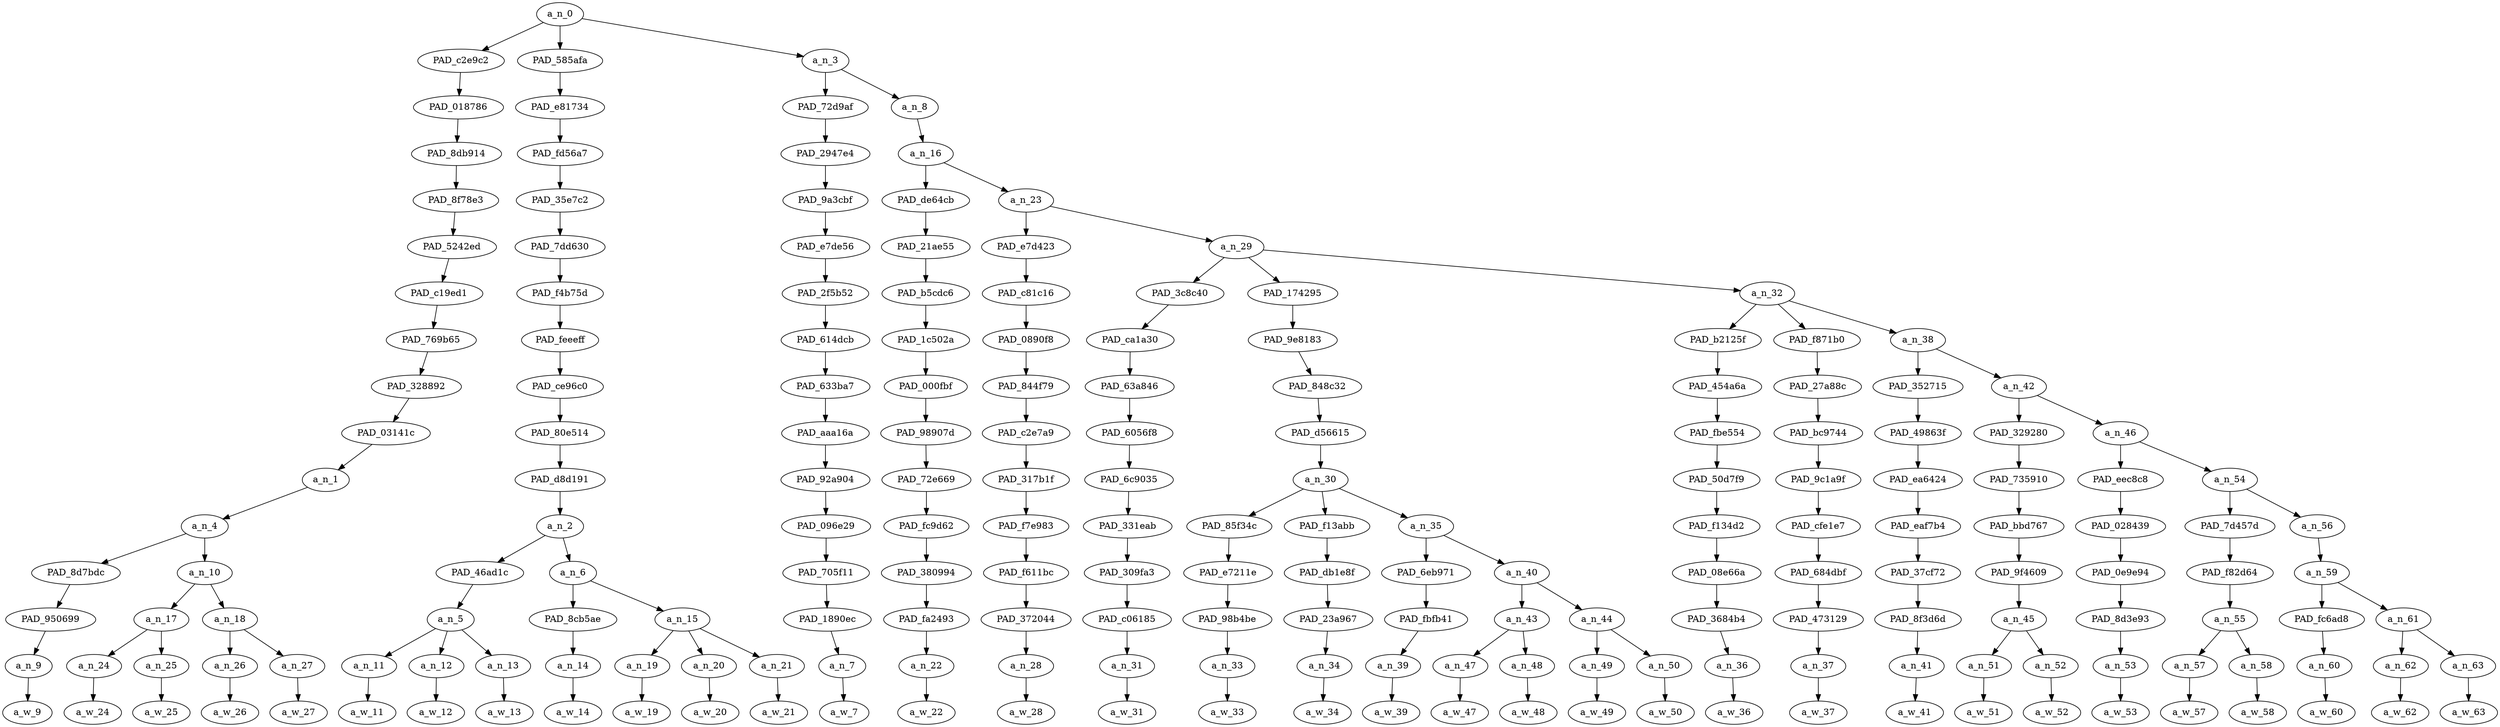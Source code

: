 strict digraph "" {
	a_n_0	[div_dir=1,
		index=0,
		level=15,
		pos="7.456958912037037,15!",
		text_span="[0, 1, 2, 3, 4, 5, 6, 7, 8, 9, 10, 11, 12, 13, 14, 15, 16, 17, 18, 19, 20, 21, 22, 23, 24, 25, 26, 27, 28, 29, 30, 31, 32, 33]",
		value=0.99999999];
	PAD_c2e9c2	[div_dir=1,
		index=0,
		level=14,
		pos="1.25,14!",
		text_span="[0, 1, 2, 3, 4]",
		value=0.24969123];
	a_n_0 -> PAD_c2e9c2;
	PAD_585afa	[div_dir=1,
		index=1,
		level=14,
		pos="7.5,14!",
		text_span="[5, 6, 7, 8, 9, 10, 11]",
		value=0.21909035];
	a_n_0 -> PAD_585afa;
	a_n_3	[div_dir=1,
		index=2,
		level=14,
		pos="13.62087673611111,14!",
		text_span="[12, 13, 14, 15, 16, 17, 18, 19, 20, 21, 22, 23, 24, 25, 26, 27, 28, 29, 30, 31, 32, 33]",
		value=0.53075594];
	a_n_0 -> a_n_3;
	PAD_018786	[div_dir=1,
		index=0,
		level=13,
		pos="1.25,13!",
		text_span="[0, 1, 2, 3, 4]",
		value=0.24969123];
	PAD_c2e9c2 -> PAD_018786;
	PAD_8db914	[div_dir=1,
		index=0,
		level=12,
		pos="1.25,12!",
		text_span="[0, 1, 2, 3, 4]",
		value=0.24969123];
	PAD_018786 -> PAD_8db914;
	PAD_8f78e3	[div_dir=1,
		index=0,
		level=11,
		pos="1.25,11!",
		text_span="[0, 1, 2, 3, 4]",
		value=0.24969123];
	PAD_8db914 -> PAD_8f78e3;
	PAD_5242ed	[div_dir=1,
		index=0,
		level=10,
		pos="1.25,10!",
		text_span="[0, 1, 2, 3, 4]",
		value=0.24969123];
	PAD_8f78e3 -> PAD_5242ed;
	PAD_c19ed1	[div_dir=1,
		index=0,
		level=9,
		pos="1.25,9!",
		text_span="[0, 1, 2, 3, 4]",
		value=0.24969123];
	PAD_5242ed -> PAD_c19ed1;
	PAD_769b65	[div_dir=1,
		index=0,
		level=8,
		pos="1.25,8!",
		text_span="[0, 1, 2, 3, 4]",
		value=0.24969123];
	PAD_c19ed1 -> PAD_769b65;
	PAD_328892	[div_dir=1,
		index=0,
		level=7,
		pos="1.25,7!",
		text_span="[0, 1, 2, 3, 4]",
		value=0.24969123];
	PAD_769b65 -> PAD_328892;
	PAD_03141c	[div_dir=1,
		index=0,
		level=6,
		pos="1.25,6!",
		text_span="[0, 1, 2, 3, 4]",
		value=0.24969123];
	PAD_328892 -> PAD_03141c;
	a_n_1	[div_dir=1,
		index=0,
		level=5,
		pos="1.25,5!",
		text_span="[0, 1, 2, 3, 4]",
		value=0.24969123];
	PAD_03141c -> a_n_1;
	a_n_4	[div_dir=1,
		index=0,
		level=4,
		pos="1.25,4!",
		text_span="[0, 1, 2, 3, 4]",
		value=0.24921751];
	a_n_1 -> a_n_4;
	PAD_8d7bdc	[div_dir=1,
		index=0,
		level=3,
		pos="0.0,3!",
		text_span="[0]",
		value=0.07794609];
	a_n_4 -> PAD_8d7bdc;
	a_n_10	[div_dir=1,
		index=1,
		level=3,
		pos="2.5,3!",
		text_span="[1, 2, 3, 4]",
		value=0.17079771];
	a_n_4 -> a_n_10;
	PAD_950699	[div_dir=1,
		index=0,
		level=2,
		pos="0.0,2!",
		text_span="[0]",
		value=0.07794609];
	PAD_8d7bdc -> PAD_950699;
	a_n_9	[div_dir=1,
		index=0,
		level=1,
		pos="0.0,1!",
		text_span="[0]",
		value=0.07794609];
	PAD_950699 -> a_n_9;
	a_w_9	[div_dir=0,
		index=0,
		level=0,
		pos="0,0!",
		text_span="[0]",
		value=fuck];
	a_n_9 -> a_w_9;
	a_n_17	[div_dir=1,
		index=1,
		level=2,
		pos="1.5,2!",
		text_span="[1, 2]",
		value=0.07197349];
	a_n_10 -> a_n_17;
	a_n_18	[div_dir=-1,
		index=2,
		level=2,
		pos="3.5,2!",
		text_span="[3, 4]",
		value=0.09875149];
	a_n_10 -> a_n_18;
	a_n_24	[div_dir=1,
		index=1,
		level=1,
		pos="1.0,1!",
		text_span="[1]",
		value=0.03523881];
	a_n_17 -> a_n_24;
	a_n_25	[div_dir=1,
		index=2,
		level=1,
		pos="2.0,1!",
		text_span="[2]",
		value=0.03653376];
	a_n_17 -> a_n_25;
	a_w_24	[div_dir=0,
		index=1,
		level=0,
		pos="1,0!",
		text_span="[1]",
		value=a];
	a_n_24 -> a_w_24;
	a_w_25	[div_dir=0,
		index=2,
		level=0,
		pos="2,0!",
		text_span="[2]",
		value=bunch];
	a_n_25 -> a_w_25;
	a_n_26	[div_dir=1,
		index=3,
		level=1,
		pos="3.0,1!",
		text_span="[3]",
		value=0.02522884];
	a_n_18 -> a_n_26;
	a_n_27	[div_dir=-1,
		index=4,
		level=1,
		pos="4.0,1!",
		text_span="[4]",
		value=0.07342052];
	a_n_18 -> a_n_27;
	a_w_26	[div_dir=0,
		index=3,
		level=0,
		pos="3,0!",
		text_span="[3]",
		value=of];
	a_n_26 -> a_w_26;
	a_w_27	[div_dir=0,
		index=4,
		level=0,
		pos="4,0!",
		text_span="[4]",
		value=amnesty];
	a_n_27 -> a_w_27;
	PAD_e81734	[div_dir=1,
		index=1,
		level=13,
		pos="7.5,13!",
		text_span="[5, 6, 7, 8, 9, 10, 11]",
		value=0.21909035];
	PAD_585afa -> PAD_e81734;
	PAD_fd56a7	[div_dir=1,
		index=1,
		level=12,
		pos="7.5,12!",
		text_span="[5, 6, 7, 8, 9, 10, 11]",
		value=0.21909035];
	PAD_e81734 -> PAD_fd56a7;
	PAD_35e7c2	[div_dir=1,
		index=1,
		level=11,
		pos="7.5,11!",
		text_span="[5, 6, 7, 8, 9, 10, 11]",
		value=0.21909035];
	PAD_fd56a7 -> PAD_35e7c2;
	PAD_7dd630	[div_dir=1,
		index=1,
		level=10,
		pos="7.5,10!",
		text_span="[5, 6, 7, 8, 9, 10, 11]",
		value=0.21909035];
	PAD_35e7c2 -> PAD_7dd630;
	PAD_f4b75d	[div_dir=1,
		index=1,
		level=9,
		pos="7.5,9!",
		text_span="[5, 6, 7, 8, 9, 10, 11]",
		value=0.21909035];
	PAD_7dd630 -> PAD_f4b75d;
	PAD_feeeff	[div_dir=1,
		index=1,
		level=8,
		pos="7.5,8!",
		text_span="[5, 6, 7, 8, 9, 10, 11]",
		value=0.21909035];
	PAD_f4b75d -> PAD_feeeff;
	PAD_ce96c0	[div_dir=1,
		index=1,
		level=7,
		pos="7.5,7!",
		text_span="[5, 6, 7, 8, 9, 10, 11]",
		value=0.21909035];
	PAD_feeeff -> PAD_ce96c0;
	PAD_80e514	[div_dir=1,
		index=1,
		level=6,
		pos="7.5,6!",
		text_span="[5, 6, 7, 8, 9, 10, 11]",
		value=0.21909035];
	PAD_ce96c0 -> PAD_80e514;
	PAD_d8d191	[div_dir=1,
		index=1,
		level=5,
		pos="7.5,5!",
		text_span="[5, 6, 7, 8, 9, 10, 11]",
		value=0.21909035];
	PAD_80e514 -> PAD_d8d191;
	a_n_2	[div_dir=1,
		index=1,
		level=4,
		pos="7.5,4!",
		text_span="[5, 6, 7, 8, 9, 10, 11]",
		value=0.21909035];
	PAD_d8d191 -> a_n_2;
	PAD_46ad1c	[div_dir=1,
		index=2,
		level=3,
		pos="6.0,3!",
		text_span="[5, 6, 7]",
		value=0.07296646];
	a_n_2 -> PAD_46ad1c;
	a_n_6	[div_dir=1,
		index=3,
		level=3,
		pos="9.0,3!",
		text_span="[8, 9, 10, 11]",
		value=0.14599807];
	a_n_2 -> a_n_6;
	a_n_5	[div_dir=1,
		index=3,
		level=2,
		pos="6.0,2!",
		text_span="[5, 6, 7]",
		value=0.07296646];
	PAD_46ad1c -> a_n_5;
	a_n_11	[div_dir=1,
		index=5,
		level=1,
		pos="5.0,1!",
		text_span="[5]",
		value=0.03091309];
	a_n_5 -> a_n_11;
	a_n_12	[div_dir=1,
		index=6,
		level=1,
		pos="6.0,1!",
		text_span="[6]",
		value=0.02243688];
	a_n_5 -> a_n_12;
	a_n_13	[div_dir=1,
		index=7,
		level=1,
		pos="7.0,1!",
		text_span="[7]",
		value=0.01947498];
	a_n_5 -> a_n_13;
	a_w_11	[div_dir=0,
		index=5,
		level=0,
		pos="5,0!",
		text_span="[5]",
		value=every];
	a_n_11 -> a_w_11;
	a_w_12	[div_dir=0,
		index=6,
		level=0,
		pos="6,0!",
		text_span="[6]",
		value=last];
	a_n_12 -> a_w_12;
	a_w_13	[div_dir=0,
		index=7,
		level=0,
		pos="7,0!",
		text_span="[7]",
		value=one];
	a_n_13 -> a_w_13;
	PAD_8cb5ae	[div_dir=1,
		index=4,
		level=2,
		pos="8.0,2!",
		text_span="[8]",
		value=0.01568488];
	a_n_6 -> PAD_8cb5ae;
	a_n_15	[div_dir=-1,
		index=5,
		level=2,
		pos="10.0,2!",
		text_span="[9, 10, 11]",
		value=0.13027298];
	a_n_6 -> a_n_15;
	a_n_14	[div_dir=1,
		index=8,
		level=1,
		pos="8.0,1!",
		text_span="[8]",
		value=0.01568488];
	PAD_8cb5ae -> a_n_14;
	a_w_14	[div_dir=0,
		index=8,
		level=0,
		pos="8,0!",
		text_span="[8]",
		value=of1];
	a_n_14 -> a_w_14;
	a_n_19	[div_dir=1,
		index=9,
		level=1,
		pos="9.0,1!",
		text_span="[9]",
		value=0.02440621];
	a_n_15 -> a_n_19;
	a_n_20	[div_dir=-1,
		index=10,
		level=1,
		pos="10.0,1!",
		text_span="[10]",
		value=0.04513025];
	a_n_15 -> a_n_20;
	a_n_21	[div_dir=-1,
		index=11,
		level=1,
		pos="11.0,1!",
		text_span="[11]",
		value=0.06070798];
	a_n_15 -> a_n_21;
	a_w_19	[div_dir=0,
		index=9,
		level=0,
		pos="9,0!",
		text_span="[9]",
		value=these];
	a_n_19 -> a_w_19;
	a_w_20	[div_dir=0,
		index=10,
		level=0,
		pos="10,0!",
		text_span="[10]",
		value=illegal];
	a_n_20 -> a_w_20;
	a_w_21	[div_dir=0,
		index=11,
		level=0,
		pos="11,0!",
		text_span="[11]",
		value=immigrants];
	a_n_21 -> a_w_21;
	PAD_72d9af	[div_dir=1,
		index=2,
		level=13,
		pos="12.0,13!",
		text_span="[12]",
		value=0.02478937];
	a_n_3 -> PAD_72d9af;
	a_n_8	[div_dir=1,
		index=3,
		level=13,
		pos="15.241753472222221,13!",
		text_span="[13, 14, 15, 16, 17, 18, 19, 20, 21, 22, 23, 24, 25, 26, 27, 28, 29, 30, 31, 32, 33]",
		value=0.50568304];
	a_n_3 -> a_n_8;
	PAD_2947e4	[div_dir=1,
		index=2,
		level=12,
		pos="12.0,12!",
		text_span="[12]",
		value=0.02478937];
	PAD_72d9af -> PAD_2947e4;
	PAD_9a3cbf	[div_dir=1,
		index=2,
		level=11,
		pos="12.0,11!",
		text_span="[12]",
		value=0.02478937];
	PAD_2947e4 -> PAD_9a3cbf;
	PAD_e7de56	[div_dir=1,
		index=2,
		level=10,
		pos="12.0,10!",
		text_span="[12]",
		value=0.02478937];
	PAD_9a3cbf -> PAD_e7de56;
	PAD_2f5b52	[div_dir=1,
		index=2,
		level=9,
		pos="12.0,9!",
		text_span="[12]",
		value=0.02478937];
	PAD_e7de56 -> PAD_2f5b52;
	PAD_614dcb	[div_dir=1,
		index=2,
		level=8,
		pos="12.0,8!",
		text_span="[12]",
		value=0.02478937];
	PAD_2f5b52 -> PAD_614dcb;
	PAD_633ba7	[div_dir=1,
		index=2,
		level=7,
		pos="12.0,7!",
		text_span="[12]",
		value=0.02478937];
	PAD_614dcb -> PAD_633ba7;
	PAD_aaa16a	[div_dir=1,
		index=2,
		level=6,
		pos="12.0,6!",
		text_span="[12]",
		value=0.02478937];
	PAD_633ba7 -> PAD_aaa16a;
	PAD_92a904	[div_dir=1,
		index=2,
		level=5,
		pos="12.0,5!",
		text_span="[12]",
		value=0.02478937];
	PAD_aaa16a -> PAD_92a904;
	PAD_096e29	[div_dir=1,
		index=2,
		level=4,
		pos="12.0,4!",
		text_span="[12]",
		value=0.02478937];
	PAD_92a904 -> PAD_096e29;
	PAD_705f11	[div_dir=1,
		index=4,
		level=3,
		pos="12.0,3!",
		text_span="[12]",
		value=0.02478937];
	PAD_096e29 -> PAD_705f11;
	PAD_1890ec	[div_dir=1,
		index=6,
		level=2,
		pos="12.0,2!",
		text_span="[12]",
		value=0.02478937];
	PAD_705f11 -> PAD_1890ec;
	a_n_7	[div_dir=1,
		index=12,
		level=1,
		pos="12.0,1!",
		text_span="[12]",
		value=0.02478937];
	PAD_1890ec -> a_n_7;
	a_w_7	[div_dir=0,
		index=12,
		level=0,
		pos="12,0!",
		text_span="[12]",
		value=need];
	a_n_7 -> a_w_7;
	a_n_16	[div_dir=1,
		index=3,
		level=12,
		pos="15.241753472222221,12!",
		text_span="[13, 14, 15, 16, 17, 18, 19, 20, 21, 22, 23, 24, 25, 26, 27, 28, 29, 30, 31, 32, 33]",
		value=0.50541356];
	a_n_8 -> a_n_16;
	PAD_de64cb	[div_dir=-1,
		index=3,
		level=11,
		pos="13.0,11!",
		text_span="[13]",
		value=0.01428097];
	a_n_16 -> PAD_de64cb;
	a_n_23	[div_dir=1,
		index=4,
		level=11,
		pos="17.483506944444443,11!",
		text_span="[14, 15, 16, 17, 18, 19, 20, 21, 22, 23, 24, 25, 26, 27, 28, 29, 30, 31, 32, 33]",
		value=0.49086310];
	a_n_16 -> a_n_23;
	PAD_21ae55	[div_dir=-1,
		index=3,
		level=10,
		pos="13.0,10!",
		text_span="[13]",
		value=0.01428097];
	PAD_de64cb -> PAD_21ae55;
	PAD_b5cdc6	[div_dir=-1,
		index=3,
		level=9,
		pos="13.0,9!",
		text_span="[13]",
		value=0.01428097];
	PAD_21ae55 -> PAD_b5cdc6;
	PAD_1c502a	[div_dir=-1,
		index=3,
		level=8,
		pos="13.0,8!",
		text_span="[13]",
		value=0.01428097];
	PAD_b5cdc6 -> PAD_1c502a;
	PAD_000fbf	[div_dir=-1,
		index=3,
		level=7,
		pos="13.0,7!",
		text_span="[13]",
		value=0.01428097];
	PAD_1c502a -> PAD_000fbf;
	PAD_98907d	[div_dir=-1,
		index=3,
		level=6,
		pos="13.0,6!",
		text_span="[13]",
		value=0.01428097];
	PAD_000fbf -> PAD_98907d;
	PAD_72e669	[div_dir=-1,
		index=3,
		level=5,
		pos="13.0,5!",
		text_span="[13]",
		value=0.01428097];
	PAD_98907d -> PAD_72e669;
	PAD_fc9d62	[div_dir=-1,
		index=3,
		level=4,
		pos="13.0,4!",
		text_span="[13]",
		value=0.01428097];
	PAD_72e669 -> PAD_fc9d62;
	PAD_380994	[div_dir=-1,
		index=5,
		level=3,
		pos="13.0,3!",
		text_span="[13]",
		value=0.01428097];
	PAD_fc9d62 -> PAD_380994;
	PAD_fa2493	[div_dir=-1,
		index=7,
		level=2,
		pos="13.0,2!",
		text_span="[13]",
		value=0.01428097];
	PAD_380994 -> PAD_fa2493;
	a_n_22	[div_dir=-1,
		index=13,
		level=1,
		pos="13.0,1!",
		text_span="[13]",
		value=0.01428097];
	PAD_fa2493 -> a_n_22;
	a_w_22	[div_dir=0,
		index=13,
		level=0,
		pos="13,0!",
		text_span="[13]",
		value=to];
	a_n_22 -> a_w_22;
	PAD_e7d423	[div_dir=-1,
		index=4,
		level=10,
		pos="14.0,10!",
		text_span="[14]",
		value=0.01550625];
	a_n_23 -> PAD_e7d423;
	a_n_29	[div_dir=1,
		index=5,
		level=10,
		pos="20.96701388888889,10!",
		text_span="[15, 16, 17, 18, 19, 20, 21, 22, 23, 24, 25, 26, 27, 28, 29, 30, 31, 32, 33]",
		value=0.47507710];
	a_n_23 -> a_n_29;
	PAD_c81c16	[div_dir=-1,
		index=4,
		level=9,
		pos="14.0,9!",
		text_span="[14]",
		value=0.01550625];
	PAD_e7d423 -> PAD_c81c16;
	PAD_0890f8	[div_dir=-1,
		index=4,
		level=8,
		pos="14.0,8!",
		text_span="[14]",
		value=0.01550625];
	PAD_c81c16 -> PAD_0890f8;
	PAD_844f79	[div_dir=-1,
		index=4,
		level=7,
		pos="14.0,7!",
		text_span="[14]",
		value=0.01550625];
	PAD_0890f8 -> PAD_844f79;
	PAD_c2e7a9	[div_dir=-1,
		index=4,
		level=6,
		pos="14.0,6!",
		text_span="[14]",
		value=0.01550625];
	PAD_844f79 -> PAD_c2e7a9;
	PAD_317b1f	[div_dir=-1,
		index=4,
		level=5,
		pos="14.0,5!",
		text_span="[14]",
		value=0.01550625];
	PAD_c2e7a9 -> PAD_317b1f;
	PAD_f7e983	[div_dir=-1,
		index=4,
		level=4,
		pos="14.0,4!",
		text_span="[14]",
		value=0.01550625];
	PAD_317b1f -> PAD_f7e983;
	PAD_f611bc	[div_dir=-1,
		index=6,
		level=3,
		pos="14.0,3!",
		text_span="[14]",
		value=0.01550625];
	PAD_f7e983 -> PAD_f611bc;
	PAD_372044	[div_dir=-1,
		index=8,
		level=2,
		pos="14.0,2!",
		text_span="[14]",
		value=0.01550625];
	PAD_f611bc -> PAD_372044;
	a_n_28	[div_dir=-1,
		index=14,
		level=1,
		pos="14.0,1!",
		text_span="[14]",
		value=0.01550625];
	PAD_372044 -> a_n_28;
	a_w_28	[div_dir=0,
		index=14,
		level=0,
		pos="14,0!",
		text_span="[14]",
		value=be];
	a_n_28 -> a_w_28;
	PAD_3c8c40	[div_dir=-1,
		index=6,
		level=9,
		pos="22.0,9!",
		text_span="[22]",
		value=0.01924400];
	a_n_29 -> PAD_3c8c40;
	PAD_174295	[div_dir=1,
		index=5,
		level=9,
		pos="16.416666666666668,9!",
		text_span="[15, 16, 17, 18, 19, 20, 21]",
		value=0.15344269];
	a_n_29 -> PAD_174295;
	a_n_32	[div_dir=1,
		index=7,
		level=9,
		pos="24.484375,9!",
		text_span="[23, 24, 25, 26, 27, 28, 29, 30, 31, 32, 33]",
		value=0.30210237];
	a_n_29 -> a_n_32;
	PAD_ca1a30	[div_dir=-1,
		index=6,
		level=8,
		pos="22.0,8!",
		text_span="[22]",
		value=0.01924400];
	PAD_3c8c40 -> PAD_ca1a30;
	PAD_63a846	[div_dir=-1,
		index=6,
		level=7,
		pos="22.0,7!",
		text_span="[22]",
		value=0.01924400];
	PAD_ca1a30 -> PAD_63a846;
	PAD_6056f8	[div_dir=-1,
		index=6,
		level=6,
		pos="22.0,6!",
		text_span="[22]",
		value=0.01924400];
	PAD_63a846 -> PAD_6056f8;
	PAD_6c9035	[div_dir=-1,
		index=6,
		level=5,
		pos="22.0,5!",
		text_span="[22]",
		value=0.01924400];
	PAD_6056f8 -> PAD_6c9035;
	PAD_331eab	[div_dir=-1,
		index=8,
		level=4,
		pos="22.0,4!",
		text_span="[22]",
		value=0.01924400];
	PAD_6c9035 -> PAD_331eab;
	PAD_309fa3	[div_dir=-1,
		index=11,
		level=3,
		pos="22.0,3!",
		text_span="[22]",
		value=0.01924400];
	PAD_331eab -> PAD_309fa3;
	PAD_c06185	[div_dir=-1,
		index=14,
		level=2,
		pos="22.0,2!",
		text_span="[22]",
		value=0.01924400];
	PAD_309fa3 -> PAD_c06185;
	a_n_31	[div_dir=-1,
		index=22,
		level=1,
		pos="22.0,1!",
		text_span="[22]",
		value=0.01924400];
	PAD_c06185 -> a_n_31;
	a_w_31	[div_dir=0,
		index=22,
		level=0,
		pos="22,0!",
		text_span="[22]",
		value=and];
	a_n_31 -> a_w_31;
	PAD_9e8183	[div_dir=1,
		index=5,
		level=8,
		pos="16.416666666666668,8!",
		text_span="[15, 16, 17, 18, 19, 20, 21]",
		value=0.15344269];
	PAD_174295 -> PAD_9e8183;
	PAD_848c32	[div_dir=1,
		index=5,
		level=7,
		pos="16.416666666666668,7!",
		text_span="[15, 16, 17, 18, 19, 20, 21]",
		value=0.15344269];
	PAD_9e8183 -> PAD_848c32;
	PAD_d56615	[div_dir=1,
		index=5,
		level=6,
		pos="16.416666666666668,6!",
		text_span="[15, 16, 17, 18, 19, 20, 21]",
		value=0.15344269];
	PAD_848c32 -> PAD_d56615;
	a_n_30	[div_dir=1,
		index=5,
		level=5,
		pos="16.416666666666668,5!",
		text_span="[15, 16, 17, 18, 19, 20, 21]",
		value=0.15344269];
	PAD_d56615 -> a_n_30;
	PAD_85f34c	[div_dir=1,
		index=5,
		level=4,
		pos="15.0,4!",
		text_span="[15]",
		value=0.02803295];
	a_n_30 -> PAD_85f34c;
	PAD_f13abb	[div_dir=1,
		index=6,
		level=4,
		pos="16.0,4!",
		text_span="[16]",
		value=0.01557528];
	a_n_30 -> PAD_f13abb;
	a_n_35	[div_dir=1,
		index=7,
		level=4,
		pos="18.25,4!",
		text_span="[17, 18, 19, 20, 21]",
		value=0.10972077];
	a_n_30 -> a_n_35;
	PAD_e7211e	[div_dir=1,
		index=7,
		level=3,
		pos="15.0,3!",
		text_span="[15]",
		value=0.02803295];
	PAD_85f34c -> PAD_e7211e;
	PAD_98b4be	[div_dir=1,
		index=9,
		level=2,
		pos="15.0,2!",
		text_span="[15]",
		value=0.02803295];
	PAD_e7211e -> PAD_98b4be;
	a_n_33	[div_dir=1,
		index=15,
		level=1,
		pos="15.0,1!",
		text_span="[15]",
		value=0.02803295];
	PAD_98b4be -> a_n_33;
	a_w_33	[div_dir=0,
		index=15,
		level=0,
		pos="15,0!",
		text_span="[15]",
		value=rounded];
	a_n_33 -> a_w_33;
	PAD_db1e8f	[div_dir=1,
		index=8,
		level=3,
		pos="16.0,3!",
		text_span="[16]",
		value=0.01557528];
	PAD_f13abb -> PAD_db1e8f;
	PAD_23a967	[div_dir=1,
		index=10,
		level=2,
		pos="16.0,2!",
		text_span="[16]",
		value=0.01557528];
	PAD_db1e8f -> PAD_23a967;
	a_n_34	[div_dir=1,
		index=16,
		level=1,
		pos="16.0,1!",
		text_span="[16]",
		value=0.01557528];
	PAD_23a967 -> a_n_34;
	a_w_34	[div_dir=0,
		index=16,
		level=0,
		pos="16,0!",
		text_span="[16]",
		value=up];
	a_n_34 -> a_w_34;
	PAD_6eb971	[div_dir=1,
		index=9,
		level=3,
		pos="17.0,3!",
		text_span="[17]",
		value=0.01690543];
	a_n_35 -> PAD_6eb971;
	a_n_40	[div_dir=1,
		index=10,
		level=3,
		pos="19.5,3!",
		text_span="[18, 19, 20, 21]",
		value=0.09271978];
	a_n_35 -> a_n_40;
	PAD_fbfb41	[div_dir=1,
		index=11,
		level=2,
		pos="17.0,2!",
		text_span="[17]",
		value=0.01690543];
	PAD_6eb971 -> PAD_fbfb41;
	a_n_39	[div_dir=1,
		index=17,
		level=1,
		pos="17.0,1!",
		text_span="[17]",
		value=0.01690543];
	PAD_fbfb41 -> a_n_39;
	a_w_39	[div_dir=0,
		index=17,
		level=0,
		pos="17,0!",
		text_span="[17]",
		value=like];
	a_n_39 -> a_w_39;
	a_n_43	[div_dir=-1,
		index=12,
		level=2,
		pos="18.5,2!",
		text_span="[18, 19]",
		value=0.03891868];
	a_n_40 -> a_n_43;
	a_n_44	[div_dir=1,
		index=13,
		level=2,
		pos="20.5,2!",
		text_span="[20, 21]",
		value=0.05369732];
	a_n_40 -> a_n_44;
	a_n_47	[div_dir=1,
		index=18,
		level=1,
		pos="18.0,1!",
		text_span="[18]",
		value=0.01511485];
	a_n_43 -> a_n_47;
	a_n_48	[div_dir=-1,
		index=19,
		level=1,
		pos="19.0,1!",
		text_span="[19]",
		value=0.02379439];
	a_n_43 -> a_n_48;
	a_w_47	[div_dir=0,
		index=18,
		level=0,
		pos="18,0!",
		text_span="[18]",
		value=a1];
	a_n_47 -> a_w_47;
	a_w_48	[div_dir=0,
		index=19,
		level=0,
		pos="19,0!",
		text_span="[19]",
		value=herd];
	a_n_48 -> a_w_48;
	a_n_49	[div_dir=1,
		index=20,
		level=1,
		pos="20.0,1!",
		text_span="[20]",
		value=0.01703006];
	a_n_44 -> a_n_49;
	a_n_50	[div_dir=1,
		index=21,
		level=1,
		pos="21.0,1!",
		text_span="[21]",
		value=0.03651046];
	a_n_44 -> a_n_50;
	a_w_49	[div_dir=0,
		index=20,
		level=0,
		pos="20,0!",
		text_span="[20]",
		value=of2];
	a_n_49 -> a_w_49;
	a_w_50	[div_dir=0,
		index=21,
		level=0,
		pos="21,0!",
		text_span="[21]",
		value=cattle];
	a_n_50 -> a_w_50;
	PAD_b2125f	[div_dir=1,
		index=7,
		level=8,
		pos="23.0,8!",
		text_span="[23]",
		value=0.01922661];
	a_n_32 -> PAD_b2125f;
	PAD_f871b0	[div_dir=1,
		index=8,
		level=8,
		pos="24.0,8!",
		text_span="[24]",
		value=0.01680344];
	a_n_32 -> PAD_f871b0;
	a_n_38	[div_dir=1,
		index=9,
		level=8,
		pos="26.453125,8!",
		text_span="[25, 26, 27, 28, 29, 30, 31, 32, 33]",
		value=0.26578751];
	a_n_32 -> a_n_38;
	PAD_454a6a	[div_dir=1,
		index=7,
		level=7,
		pos="23.0,7!",
		text_span="[23]",
		value=0.01922661];
	PAD_b2125f -> PAD_454a6a;
	PAD_fbe554	[div_dir=1,
		index=7,
		level=6,
		pos="23.0,6!",
		text_span="[23]",
		value=0.01922661];
	PAD_454a6a -> PAD_fbe554;
	PAD_50d7f9	[div_dir=1,
		index=7,
		level=5,
		pos="23.0,5!",
		text_span="[23]",
		value=0.01922661];
	PAD_fbe554 -> PAD_50d7f9;
	PAD_f134d2	[div_dir=1,
		index=9,
		level=4,
		pos="23.0,4!",
		text_span="[23]",
		value=0.01922661];
	PAD_50d7f9 -> PAD_f134d2;
	PAD_08e66a	[div_dir=1,
		index=12,
		level=3,
		pos="23.0,3!",
		text_span="[23]",
		value=0.01922661];
	PAD_f134d2 -> PAD_08e66a;
	PAD_3684b4	[div_dir=1,
		index=15,
		level=2,
		pos="23.0,2!",
		text_span="[23]",
		value=0.01922661];
	PAD_08e66a -> PAD_3684b4;
	a_n_36	[div_dir=1,
		index=23,
		level=1,
		pos="23.0,1!",
		text_span="[23]",
		value=0.01922661];
	PAD_3684b4 -> a_n_36;
	a_w_36	[div_dir=0,
		index=23,
		level=0,
		pos="23,0!",
		text_span="[23]",
		value=sent];
	a_n_36 -> a_w_36;
	PAD_27a88c	[div_dir=1,
		index=8,
		level=7,
		pos="24.0,7!",
		text_span="[24]",
		value=0.01680344];
	PAD_f871b0 -> PAD_27a88c;
	PAD_bc9744	[div_dir=1,
		index=8,
		level=6,
		pos="24.0,6!",
		text_span="[24]",
		value=0.01680344];
	PAD_27a88c -> PAD_bc9744;
	PAD_9c1a9f	[div_dir=1,
		index=8,
		level=5,
		pos="24.0,5!",
		text_span="[24]",
		value=0.01680344];
	PAD_bc9744 -> PAD_9c1a9f;
	PAD_cfe1e7	[div_dir=1,
		index=10,
		level=4,
		pos="24.0,4!",
		text_span="[24]",
		value=0.01680344];
	PAD_9c1a9f -> PAD_cfe1e7;
	PAD_684dbf	[div_dir=1,
		index=13,
		level=3,
		pos="24.0,3!",
		text_span="[24]",
		value=0.01680344];
	PAD_cfe1e7 -> PAD_684dbf;
	PAD_473129	[div_dir=1,
		index=16,
		level=2,
		pos="24.0,2!",
		text_span="[24]",
		value=0.01680344];
	PAD_684dbf -> PAD_473129;
	a_n_37	[div_dir=1,
		index=24,
		level=1,
		pos="24.0,1!",
		text_span="[24]",
		value=0.01680344];
	PAD_473129 -> a_n_37;
	a_w_37	[div_dir=0,
		index=24,
		level=0,
		pos="24,0!",
		text_span="[24]",
		value=back];
	a_n_37 -> a_w_37;
	PAD_352715	[div_dir=1,
		index=9,
		level=7,
		pos="25.0,7!",
		text_span="[25]",
		value=0.03842924];
	a_n_38 -> PAD_352715;
	a_n_42	[div_dir=1,
		index=10,
		level=7,
		pos="27.90625,7!",
		text_span="[26, 27, 28, 29, 30, 31, 32, 33]",
		value=0.22707614];
	a_n_38 -> a_n_42;
	PAD_49863f	[div_dir=1,
		index=9,
		level=6,
		pos="25.0,6!",
		text_span="[25]",
		value=0.03842924];
	PAD_352715 -> PAD_49863f;
	PAD_ea6424	[div_dir=1,
		index=9,
		level=5,
		pos="25.0,5!",
		text_span="[25]",
		value=0.03842924];
	PAD_49863f -> PAD_ea6424;
	PAD_eaf7b4	[div_dir=1,
		index=11,
		level=4,
		pos="25.0,4!",
		text_span="[25]",
		value=0.03842924];
	PAD_ea6424 -> PAD_eaf7b4;
	PAD_37cf72	[div_dir=1,
		index=14,
		level=3,
		pos="25.0,3!",
		text_span="[25]",
		value=0.03842924];
	PAD_eaf7b4 -> PAD_37cf72;
	PAD_8f3d6d	[div_dir=1,
		index=17,
		level=2,
		pos="25.0,2!",
		text_span="[25]",
		value=0.03842924];
	PAD_37cf72 -> PAD_8f3d6d;
	a_n_41	[div_dir=1,
		index=25,
		level=1,
		pos="25.0,1!",
		text_span="[25]",
		value=0.03842924];
	PAD_8f3d6d -> a_n_41;
	a_w_41	[div_dir=0,
		index=25,
		level=0,
		pos="25,0!",
		text_span="[25]",
		value=to1];
	a_n_41 -> a_w_41;
	PAD_329280	[div_dir=1,
		index=10,
		level=6,
		pos="26.5,6!",
		text_span="[26, 27]",
		value=0.08674323];
	a_n_42 -> PAD_329280;
	a_n_46	[div_dir=1,
		index=11,
		level=6,
		pos="29.3125,6!",
		text_span="[28, 29, 30, 31, 32, 33]",
		value=0.14008051];
	a_n_42 -> a_n_46;
	PAD_735910	[div_dir=1,
		index=10,
		level=5,
		pos="26.5,5!",
		text_span="[26, 27]",
		value=0.08674323];
	PAD_329280 -> PAD_735910;
	PAD_bbd767	[div_dir=1,
		index=12,
		level=4,
		pos="26.5,4!",
		text_span="[26, 27]",
		value=0.08674323];
	PAD_735910 -> PAD_bbd767;
	PAD_9f4609	[div_dir=1,
		index=15,
		level=3,
		pos="26.5,3!",
		text_span="[26, 27]",
		value=0.08674323];
	PAD_bbd767 -> PAD_9f4609;
	a_n_45	[div_dir=1,
		index=18,
		level=2,
		pos="26.5,2!",
		text_span="[26, 27]",
		value=0.08674323];
	PAD_9f4609 -> a_n_45;
	a_n_51	[div_dir=1,
		index=26,
		level=1,
		pos="26.0,1!",
		text_span="[26]",
		value=0.02007446];
	a_n_45 -> a_n_51;
	a_n_52	[div_dir=1,
		index=27,
		level=1,
		pos="27.0,1!",
		text_span="[27]",
		value=0.06646125];
	a_n_45 -> a_n_52;
	a_w_51	[div_dir=0,
		index=26,
		level=0,
		pos="26,0!",
		text_span="[26]",
		value=whatever];
	a_n_51 -> a_w_51;
	a_w_52	[div_dir=0,
		index=27,
		level=0,
		pos="27,0!",
		text_span="[27]",
		value=shithole];
	a_n_52 -> a_w_52;
	PAD_eec8c8	[div_dir=1,
		index=11,
		level=5,
		pos="28.0,5!",
		text_span="[28]",
		value=0.01768990];
	a_n_46 -> PAD_eec8c8;
	a_n_54	[div_dir=1,
		index=12,
		level=5,
		pos="30.625,5!",
		text_span="[29, 30, 31, 32, 33]",
		value=0.12223083];
	a_n_46 -> a_n_54;
	PAD_028439	[div_dir=1,
		index=13,
		level=4,
		pos="28.0,4!",
		text_span="[28]",
		value=0.01768990];
	PAD_eec8c8 -> PAD_028439;
	PAD_0e9e94	[div_dir=1,
		index=16,
		level=3,
		pos="28.0,3!",
		text_span="[28]",
		value=0.01768990];
	PAD_028439 -> PAD_0e9e94;
	PAD_8d3e93	[div_dir=1,
		index=19,
		level=2,
		pos="28.0,2!",
		text_span="[28]",
		value=0.01768990];
	PAD_0e9e94 -> PAD_8d3e93;
	a_n_53	[div_dir=1,
		index=28,
		level=1,
		pos="28.0,1!",
		text_span="[28]",
		value=0.01768990];
	PAD_8d3e93 -> a_n_53;
	a_w_53	[div_dir=0,
		index=28,
		level=0,
		pos="28,0!",
		text_span="[28]",
		value=of3];
	a_n_53 -> a_w_53;
	PAD_7d457d	[div_dir=1,
		index=14,
		level=4,
		pos="29.5,4!",
		text_span="[29, 30]",
		value=0.03832386];
	a_n_54 -> PAD_7d457d;
	a_n_56	[div_dir=1,
		index=15,
		level=4,
		pos="31.75,4!",
		text_span="[31, 32, 33]",
		value=0.08374538];
	a_n_54 -> a_n_56;
	PAD_f82d64	[div_dir=1,
		index=17,
		level=3,
		pos="29.5,3!",
		text_span="[29, 30]",
		value=0.03832386];
	PAD_7d457d -> PAD_f82d64;
	a_n_55	[div_dir=1,
		index=20,
		level=2,
		pos="29.5,2!",
		text_span="[29, 30]",
		value=0.03832386];
	PAD_f82d64 -> a_n_55;
	a_n_57	[div_dir=1,
		index=29,
		level=1,
		pos="29.0,1!",
		text_span="[29]",
		value=0.01701375];
	a_n_55 -> a_n_57;
	a_n_58	[div_dir=1,
		index=30,
		level=1,
		pos="30.0,1!",
		text_span="[30]",
		value=0.02126080];
	a_n_55 -> a_n_58;
	a_w_57	[div_dir=0,
		index=29,
		level=0,
		pos="29,0!",
		text_span="[29]",
		value=a2];
	a_n_57 -> a_w_57;
	a_w_58	[div_dir=0,
		index=30,
		level=0,
		pos="30,0!",
		text_span="[30]",
		value=country];
	a_n_58 -> a_w_58;
	a_n_59	[div_dir=1,
		index=18,
		level=3,
		pos="31.75,3!",
		text_span="[31, 32, 33]",
		value=0.08357629];
	a_n_56 -> a_n_59;
	PAD_fc6ad8	[div_dir=1,
		index=21,
		level=2,
		pos="31.0,2!",
		text_span="[31]",
		value=0.01773624];
	a_n_59 -> PAD_fc6ad8;
	a_n_61	[div_dir=1,
		index=22,
		level=2,
		pos="32.5,2!",
		text_span="[32, 33]",
		value=0.06567096];
	a_n_59 -> a_n_61;
	a_n_60	[div_dir=1,
		index=31,
		level=1,
		pos="31.0,1!",
		text_span="[31]",
		value=0.01773624];
	PAD_fc6ad8 -> a_n_60;
	a_w_60	[div_dir=0,
		index=31,
		level=0,
		pos="31,0!",
		text_span="[31]",
		value=they];
	a_n_60 -> a_w_60;
	a_n_62	[div_dir=1,
		index=32,
		level=1,
		pos="32.0,1!",
		text_span="[32]",
		value=0.02113488];
	a_n_61 -> a_n_62;
	a_n_63	[div_dir=1,
		index=33,
		level=1,
		pos="33.0,1!",
		text_span="[33]",
		value=0.04442774];
	a_n_61 -> a_n_63;
	a_w_62	[div_dir=0,
		index=32,
		level=0,
		pos="32,0!",
		text_span="[32]",
		value=came];
	a_n_62 -> a_w_62;
	a_w_63	[div_dir=0,
		index=33,
		level=0,
		pos="33,0!",
		text_span="[33]",
		value=from];
	a_n_63 -> a_w_63;
}

